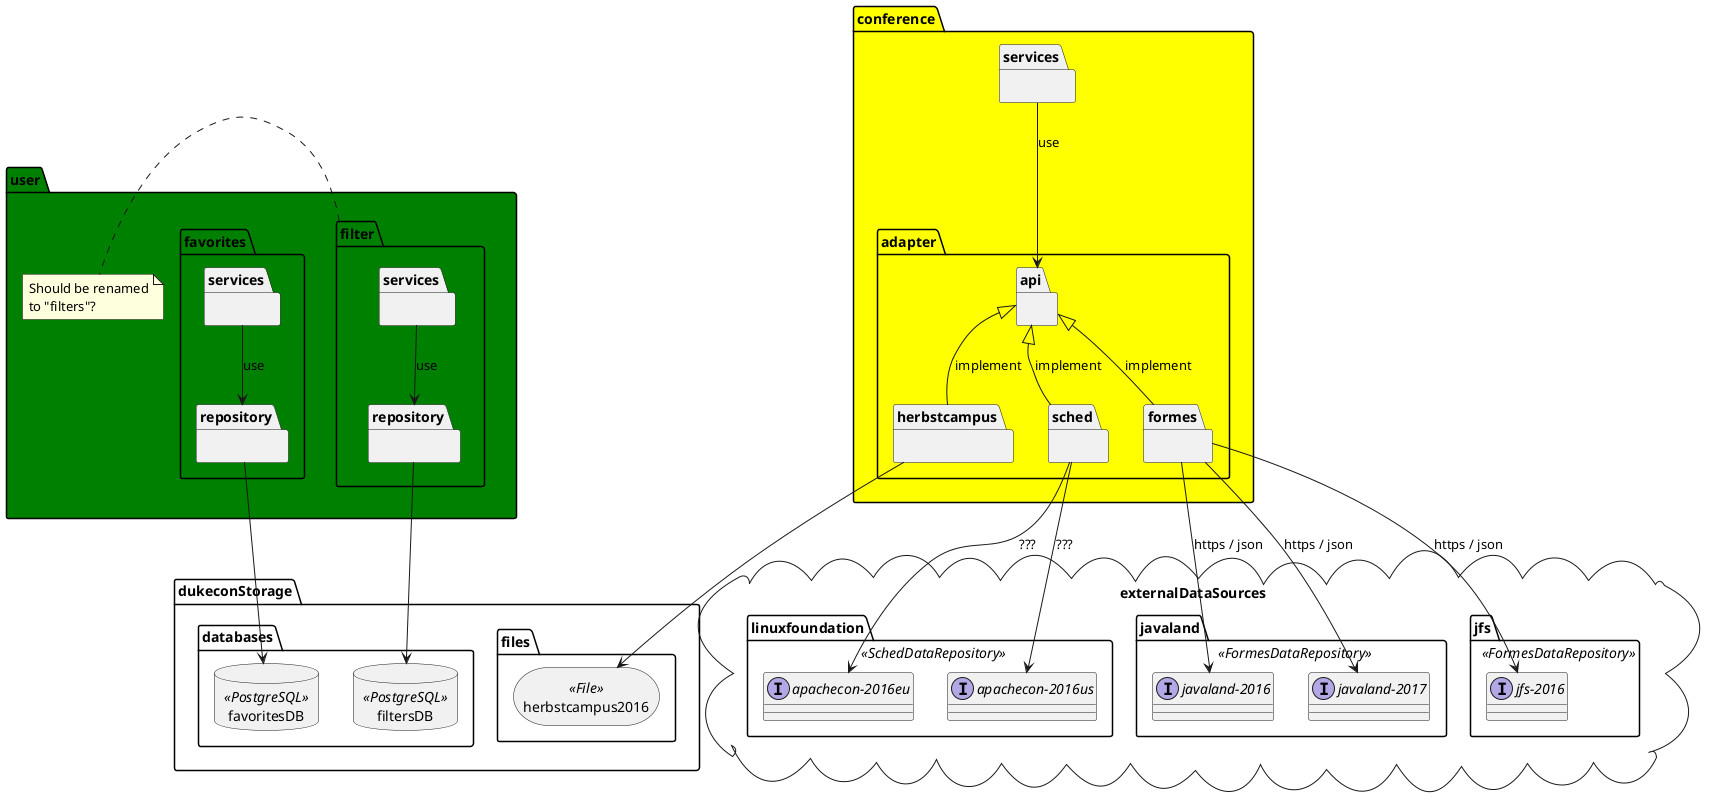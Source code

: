 @startuml
skinparam componentStyle uml2

'cloud dukecon {
package "conference" #yellow {
  package "services" as ConferenceServices {
  }
  package adapter as ConferenceAdapters {
    package api as ConferenceAdapterApi {
    }
    package sched as ConferenceAdapterSched {
    }
    package formes as ConferenceAdapterFormes {
    }
    package herbstcampus as ConferenceAdapterHerbstcampus {
    }
    ConferenceAdapterApi <|-- ConferenceAdapterSched : implement
    ConferenceAdapterApi <|-- ConferenceAdapterFormes : implement
    ConferenceAdapterApi <|-- ConferenceAdapterHerbstcampus : implement
  }
  ConferenceServices --> ConferenceAdapterApi : use
}

package user #green {
package "favorites" {
  package services as FavoritesServices {
  }
  package repository as FavoritesRepository {
  }
  FavoritesServices --> FavoritesRepository : use
}

package filter {
  package services as FiltersServices {
  }
  package repository as FiltersRepository {
  }
  FiltersServices --> FiltersRepository : use
}
note right of filter
    Should be renamed
    to "filters"?
end note
}

package dukeconStorage {
package databases {
database favoritesDB <<PostgreSQL>> {
}
FavoritesRepository --> favoritesDB
database filtersDB <<PostgreSQL>> {
}
FiltersRepository --> filtersDB
}
package files {
storage herbstcampus2016 <<File>> {
}
}
}
'}
ConferenceAdapterHerbstcampus --> herbstcampus2016

cloud externalDataSources {
  package javaland <<FormesDataRepository>> {
    interface "javaland-2016" as javaland2016
    interface "javaland-2017" as javaland2017
  }
  package jfs <<FormesDataRepository>> {
    interface "jfs-2016" as jfs2016
  }
  package linuxfoundation <<SchedDataRepository>> {
    interface "apachecon-2016eu" as apachecon2016eu
    interface "apachecon-2016us" as apachecon2016us
  }
}
ConferenceAdapterFormes -down-> javaland2016 : https / json
ConferenceAdapterFormes -down-> javaland2017 : https / json
ConferenceAdapterFormes -down-> jfs2016 : https / json
ConferenceAdapterSched -down-> apachecon2016eu : ???
ConferenceAdapterSched -down-> apachecon2016us : ???
'javaland2016 <--  ConferenceAdapterFormes : https / json
'javaland2017 <--  ConferenceAdapterFormes : https / json
'jfs2016 <--  ConferenceAdapterFormes: https / json
'apachecon2016eu <-- ConferenceAdapterSched : ???
'apachecon2016us <-- ConferenceAdapterSched : ???

@enduml